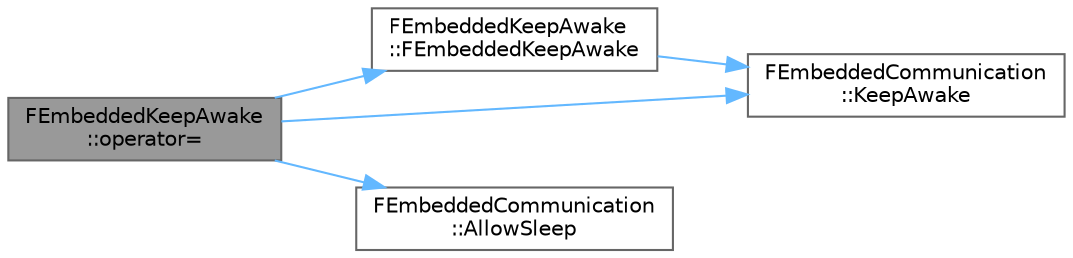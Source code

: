digraph "FEmbeddedKeepAwake::operator="
{
 // INTERACTIVE_SVG=YES
 // LATEX_PDF_SIZE
  bgcolor="transparent";
  edge [fontname=Helvetica,fontsize=10,labelfontname=Helvetica,labelfontsize=10];
  node [fontname=Helvetica,fontsize=10,shape=box,height=0.2,width=0.4];
  rankdir="LR";
  Node1 [id="Node000001",label="FEmbeddedKeepAwake\l::operator=",height=0.2,width=0.4,color="gray40", fillcolor="grey60", style="filled", fontcolor="black",tooltip=" "];
  Node1 -> Node2 [id="edge1_Node000001_Node000002",color="steelblue1",style="solid",tooltip=" "];
  Node2 [id="Node000002",label="FEmbeddedKeepAwake\l::FEmbeddedKeepAwake",height=0.2,width=0.4,color="grey40", fillcolor="white", style="filled",URL="$dd/dac/classFEmbeddedKeepAwake.html#aec5b20a8061ca171acea2fce6348bbcf",tooltip=" "];
  Node2 -> Node3 [id="edge2_Node000002_Node000003",color="steelblue1",style="solid",tooltip=" "];
  Node3 [id="Node000003",label="FEmbeddedCommunication\l::KeepAwake",height=0.2,width=0.4,color="grey40", fillcolor="white", style="filled",URL="$d0/d19/classFEmbeddedCommunication.html#a5d23c852b57c141f26971b5a260f6e02",tooltip=" "];
  Node1 -> Node4 [id="edge3_Node000001_Node000004",color="steelblue1",style="solid",tooltip=" "];
  Node4 [id="Node000004",label="FEmbeddedCommunication\l::AllowSleep",height=0.2,width=0.4,color="grey40", fillcolor="white", style="filled",URL="$d0/d19/classFEmbeddedCommunication.html#abf47795b6ef43e3b055c4a2c623ccfbe",tooltip=" "];
  Node1 -> Node3 [id="edge4_Node000001_Node000003",color="steelblue1",style="solid",tooltip=" "];
}
